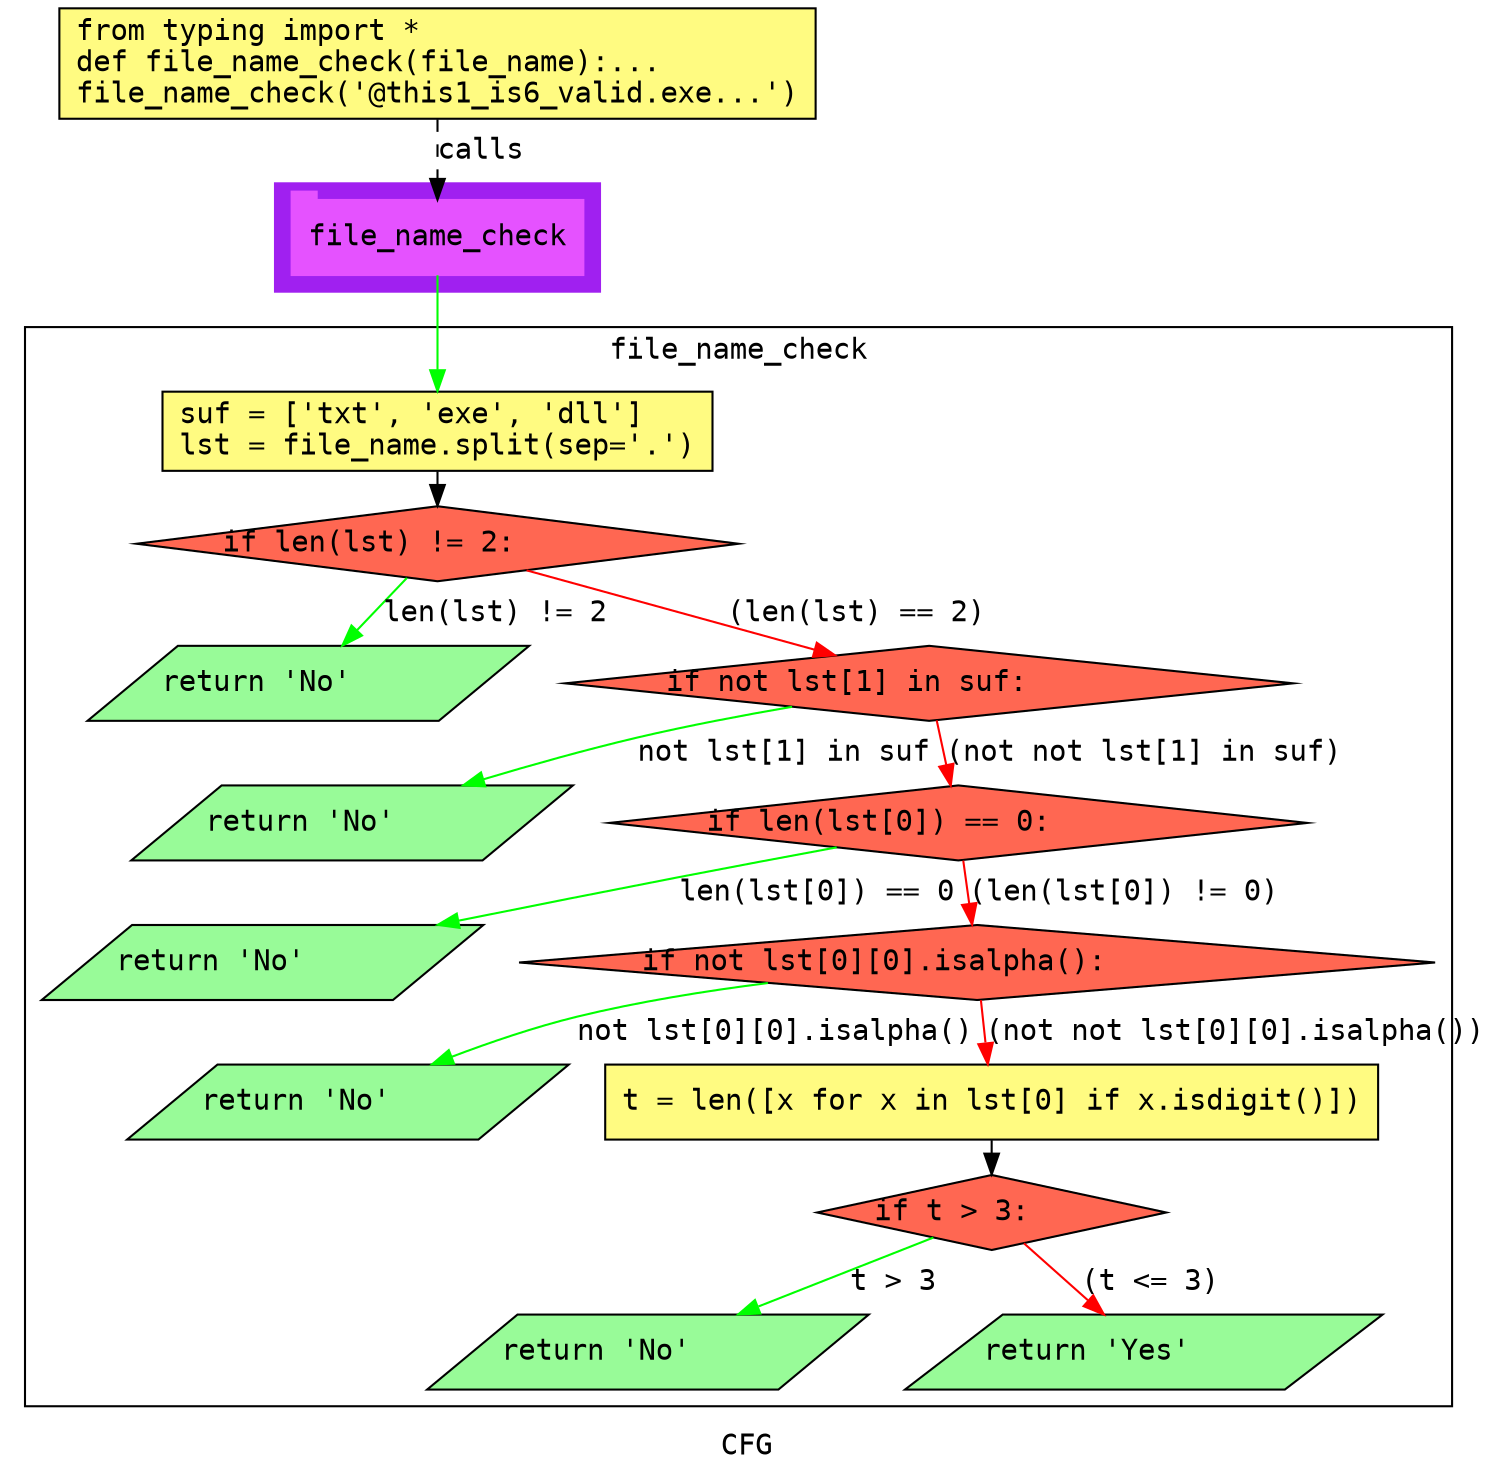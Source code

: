 digraph cluster254CFG {
	graph [bb="0,0,702,702",
		compound=True,
		fontname="DejaVu Sans Mono",
		label=CFG,
		lheight=0.21,
		lp="351,11.5",
		lwidth=0.35,
		pack=False,
		rankdir=TB,
		ranksep=0.02
	];
	node [fontname="DejaVu Sans Mono",
		label="\N"
	];
	edge [fontname="DejaVu Sans Mono"];
	subgraph cluster_1 {
		graph [bb="126,566,282,618",
			color=purple,
			compound=true,
			fontname="DejaVu Sans Mono",
			label="",
			rankdir=TB,
			ranksep=0.02,
			shape=tab,
			style=filled
		];
		node [fontname="DejaVu Sans Mono"];
		edge [fontname="DejaVu Sans Mono"];
		28	[color="#E552FF",
			height=0.5,
			label=file_name_check,
			linenum="[20]",
			pos="204,592",
			shape=tab,
			style=filled,
			width=1.9444];
	}
	subgraph cluster0file_name_check {
		graph [bb="8,31,686,549",
			compound=True,
			fontname="DejaVu Sans Mono",
			label=file_name_check,
			lheight=0.21,
			lp="347,537.5",
			lwidth=1.72,
			pack=False,
			rankdir=TB,
			ranksep=0.02
		];
		node [fontname="DejaVu Sans Mono"];
		edge [fontname="DejaVu Sans Mono"];
		subgraph cluster_3 {
			graph [color=purple,
				compound=true,
				fontname="DejaVu Sans Mono",
				label="",
				rankdir=TB,
				ranksep=0.02,
				shape=tab,
				style=filled
			];
			node [fontname="DejaVu Sans Mono"];
			edge [fontname="DejaVu Sans Mono"];
		}
		subgraph cluster_5 {
			graph [color=purple,
				compound=true,
				fontname="DejaVu Sans Mono",
				label="",
				rankdir=TB,
				ranksep=0.02,
				shape=tab,
				style=filled
			];
			node [fontname="DejaVu Sans Mono"];
			edge [fontname="DejaVu Sans Mono"];
		}
		subgraph cluster_11 {
			graph [color=purple,
				compound=true,
				fontname="DejaVu Sans Mono",
				label="",
				rankdir=TB,
				ranksep=0.02,
				shape=tab,
				style=filled
			];
			node [fontname="DejaVu Sans Mono"];
			edge [fontname="DejaVu Sans Mono"];
		}
		subgraph cluster_18 {
			graph [color=purple,
				compound=true,
				fontname="DejaVu Sans Mono",
				label="",
				rankdir=TB,
				ranksep=0.02,
				shape=tab,
				style=filled
			];
			node [fontname="DejaVu Sans Mono"];
			edge [fontname="DejaVu Sans Mono"];
		}
		3	[fillcolor="#FFFB81",
			height=0.52778,
			label="suf = ['txt', 'exe', 'dll']\llst = file_name.split(sep='.')\l",
			linenum="[5, 6]",
			pos="204,499",
			shape=rectangle,
			style="filled,solid",
			width=3.6667];
		5	[fillcolor="#FF6752",
			height=0.5,
			label="if len(lst) != 2:\l",
			linenum="[7]",
			pos="204,445",
			shape=diamond,
			style="filled,solid",
			width=4.0085];
		3 -> 5	[color=black,
			pos="e,204,463.22 204,479.81 204,477.71 204,475.53 204,473.33"];
		7	[fillcolor="#98fb98",
			height=0.5,
			label="return 'No'\l",
			linenum="[8]",
			pos="140,378",
			shape=parallelogram,
			style="filled,solid",
			width=2.8323];
		5 -> 7	[color=green,
			label="len(lst) != 2",
			lp="231,411.5",
			pos="e,156.86,396.12 188.83,428.6 181.4,421.05 172.27,411.78 163.93,403.3"];
		8	[fillcolor="#FF6752",
			height=0.5,
			label="if not lst[1] in suf:\l",
			linenum="[9]",
			pos="435,378",
			shape=diamond,
			style="filled,solid",
			width=4.8511];
		5 -> 8	[color=red,
			label="(len(lst) == 2)",
			lp="402,411.5",
			pos="e,390.43,391.54 246.1,432.15 283.85,421.53 339.46,405.88 380.58,394.31"];
		10	[fillcolor="#98fb98",
			height=0.5,
			label="return 'No'\l",
			linenum="[10]",
			pos="162,311",
			shape=parallelogram,
			style="filled,solid",
			width=2.8323];
		8 -> 10	[color=green,
			label="not lst[1] in suf",
			lp="365.5,344.5",
			pos="e,213.73,329.07 368.8,366.79 345.36,362.75 318.89,357.71 295,352 271.4,346.36 245.81,338.98 223.44,332.09"];
		11	[fillcolor="#FF6752",
			height=0.5,
			label="if len(lst[0]) == 0:\l",
			linenum="[11]",
			pos="449,311",
			shape=diamond,
			style="filled,solid",
			width=4.6469];
		8 -> 11	[color=red,
			label="(not not lst[1] in suf)",
			lp="538,344.5",
			pos="e,445.36,328.91 438.61,360.26 440.02,353.72 441.67,346.05 443.23,338.77"];
		14	[fillcolor="#98fb98",
			height=0.5,
			label="return 'No'\l",
			linenum="[12]",
			pos="118,244",
			shape=parallelogram,
			style="filled,solid",
			width=2.8323];
		11 -> 14	[color=green,
			label="len(lst[0]) == 0",
			lp="381.5,277.5",
			pos="e,200.37,262.03 390.26,299.25 366.83,294.91 339.62,289.8 315,285 280.85,278.35 243.43,270.81 210.45,264.09"];
		15	[fillcolor="#FF6752",
			height=0.5,
			label="if not lst[0][0].isalpha():\l",
			linenum="[13]",
			pos="458,244",
			shape=diamond,
			style="filled,solid",
			width=6.1022];
		11 -> 15	[color=red,
			label="(len(lst[0]) != 0)",
			lp="528.5,277.5",
			pos="e,455.62,262.19 451.36,292.92 452.25,286.55 453.27,279.16 454.25,272.11"];
		17	[fillcolor="#98fb98",
			height=0.5,
			label="return 'No'\l",
			linenum="[14]",
			pos="160,177",
			shape=parallelogram,
			style="filled,solid",
			width=2.8323];
		15 -> 17	[color=green,
			label="not lst[0][0].isalpha()",
			lp="361,210.5",
			pos="e,198.58,195.02 356.53,234.23 327.07,230.5 295.02,225.26 266,218 246.68,213.17 226.06,205.9 208.19,198.88"];
		18	[fillcolor="#FFFB81",
			height=0.5,
			label="t = len([x for x in lst[0] if x.isdigit()])\l",
			linenum="[15]",
			pos="465,177",
			shape=rectangle,
			style="filled,solid",
			width=5.1528];
		15 -> 18	[color=red,
			label="(not not lst[0][0].isalpha())",
			lp="582,210.5",
			pos="e,463.15,195.19 459.84,225.92 460.51,219.7 461.28,212.5 462.03,205.6"];
		22	[fillcolor="#FF6752",
			height=0.5,
			label="if t > 3:\l",
			linenum="[16]",
			pos="465,124",
			shape=diamond,
			style="filled,solid",
			width=2.3234];
		18 -> 22	[color=black,
			pos="e,465,142.25 465,158.73 465,156.66 465,154.5 465,152.32"];
		23	[fillcolor="#98fb98",
			height=0.5,
			label="return 'No'\l",
			linenum="[17]",
			pos="310,57",
			shape=parallelogram,
			style="filled,solid",
			width=2.8323];
		22 -> 23	[color=green,
			label="t > 3",
			lp="422,90.5",
			pos="e,350.66,75.051 438,111.68 416.53,102.67 385.89,89.824 359.97,78.955"];
		24	[fillcolor="#98fb98",
			height=0.5,
			label="return 'Yes'\l",
			linenum="[18]",
			pos="541,57",
			shape=parallelogram,
			style="filled,solid",
			width=3.0706];
		22 -> 24	[color=red,
			label="(t <= 3)",
			lp="542.5,90.5",
			pos="e,521.12,75.004 481.12,109.22 490.51,101.18 502.62,90.826 513.48,81.534"];
	}
	1	[fillcolor="#FFFB81",
		height=0.73611,
		label="from typing import *\ldef file_name_check(file_name):...\lfile_name_check('@this1_is6_valid.exe...')\l",
		linenum="[1]",
		pos="204,675.5",
		shape=rectangle,
		style="filled,solid",
		width=5.0417];
	1 -> 28	[label=calls,
		lp="225,633.5",
		pos="e,204,610.13 204,648.71 204,639.66 204,629.47 204,620.3",
		style=dashed];
	28 -> 3	[color=green,
		pos="e,204,518.29 204,573.88 204,561.12 204,543.4 204,528.52"];
}
